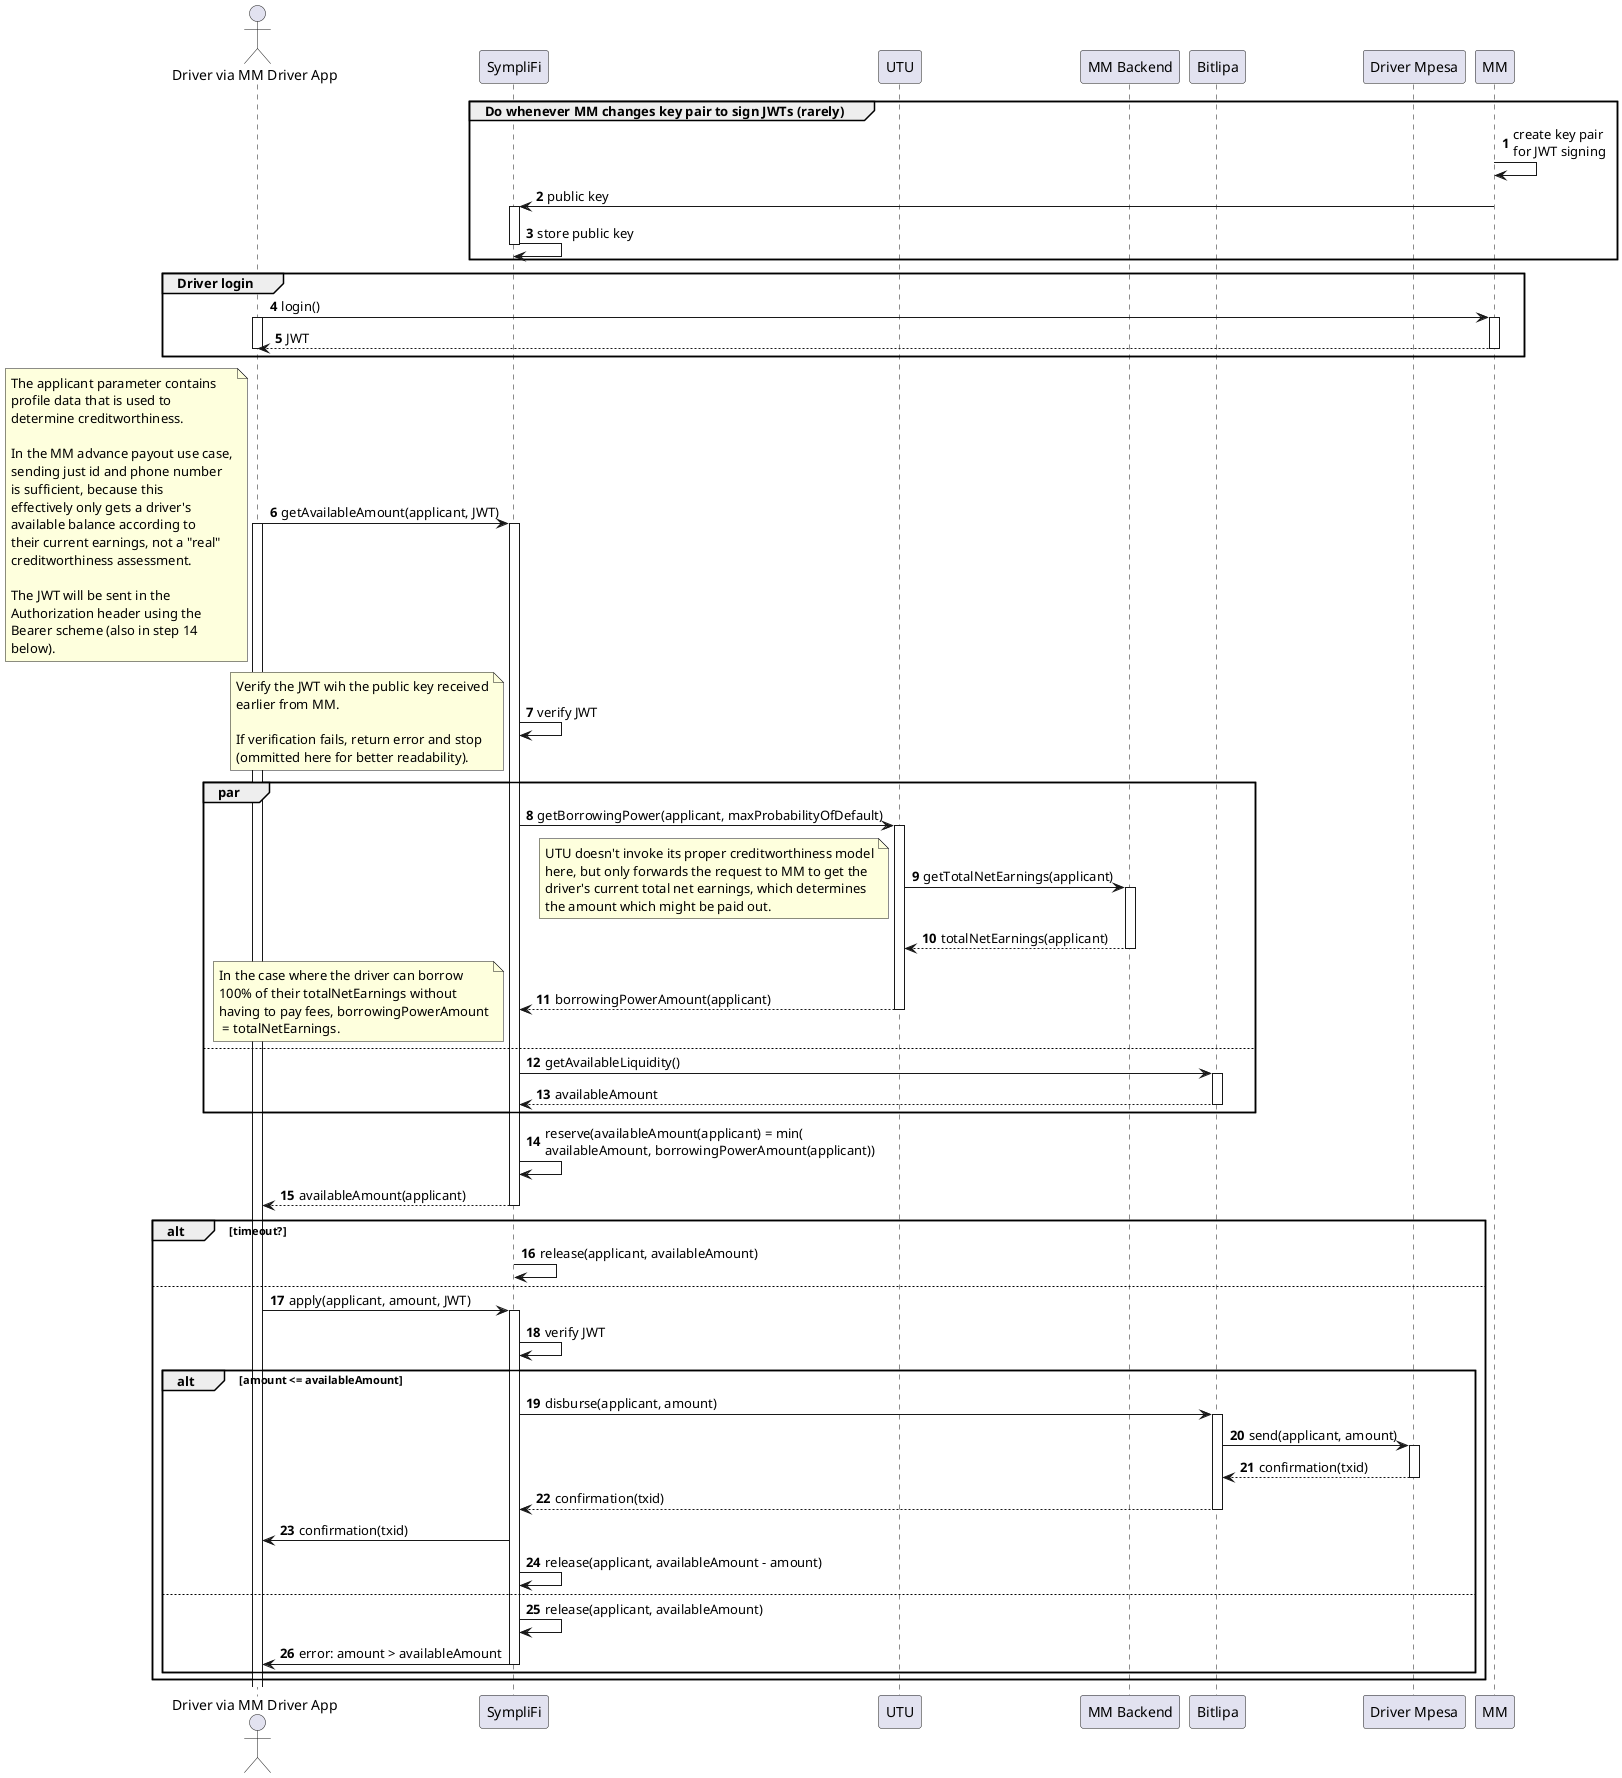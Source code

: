@startuml
'https://plantuml.com/sequence-diagram

autonumber

actor "Driver via MM Driver App" As MMd
participant SympliFi As S
participant UTU As U
participant "MM Backend" As MMb
participant Bitlipa As B
participant "Driver Mpesa" As M

group Do whenever MM changes key pair to sign JWTs (rarely)
MM -> MM : create key pair\nfor JWT signing
MM -> S ++ : public key
S -> S: store public key
deactivate S
end group

group Driver login
MMd -> MM ++ : login()
activate MMd
return JWT
deactivate MMd
end group

MMd -> S ++ : getAvailableAmount(applicant, JWT)
activate MMd
note left
The applicant parameter contains
profile data that is used to
determine creditworthiness.

In the MM advance payout use case,
sending just id and phone number
is sufficient, because this
effectively only gets a driver's
available balance according to
their current earnings, not a "real"
creditworthiness assessment.

The JWT will be sent in the
Authorization header using the
Bearer scheme (also in step 14
below).
end note

S -> S : verify JWT
note left
Verify the JWT wih the public key received
earlier from MM.

If verification fails, return error and stop
(ommitted here for better readability).
end note

par
S -> U ++ : getBorrowingPower(applicant, maxProbabilityOfDefault)
U -> MMb ++ : getTotalNetEarnings(applicant)
note left
UTU doesn't invoke its proper creditworthiness model
here, but only forwards the request to MM to get the
driver's current total net earnings, which determines
the amount which might be paid out.
end note

return totalNetEarnings(applicant)
return borrowingPowerAmount(applicant)
note left
In the case where the driver can borrow
100% of their totalNetEarnings without
having to pay fees, borrowingPowerAmount
 = totalNetEarnings.
end note

also
S -> B ++ : getAvailableLiquidity()
return availableAmount
end par

S -> S : reserve(availableAmount(applicant) = min(\navailableAmount, borrowingPowerAmount(applicant))

return availableAmount(applicant)

alt timeout?
    S -> S : release(applicant, availableAmount)
else
    MMd -> S ++ : apply(applicant, amount, JWT)
    S -> S : verify JWT

    alt amount <= availableAmount
      S -> B ++ : disburse(applicant, amount)
      B -> M ++ : send(applicant, amount)
      return confirmation(txid)
      return confirmation(txid)
      S -> MMd : confirmation(txid)
      S -> S : release(applicant, availableAmount - amount)
    else
      S -> S : release(applicant, availableAmount)
      S -> MMd : error: amount > availableAmount
      deactivate S
    end
end
@enduml
